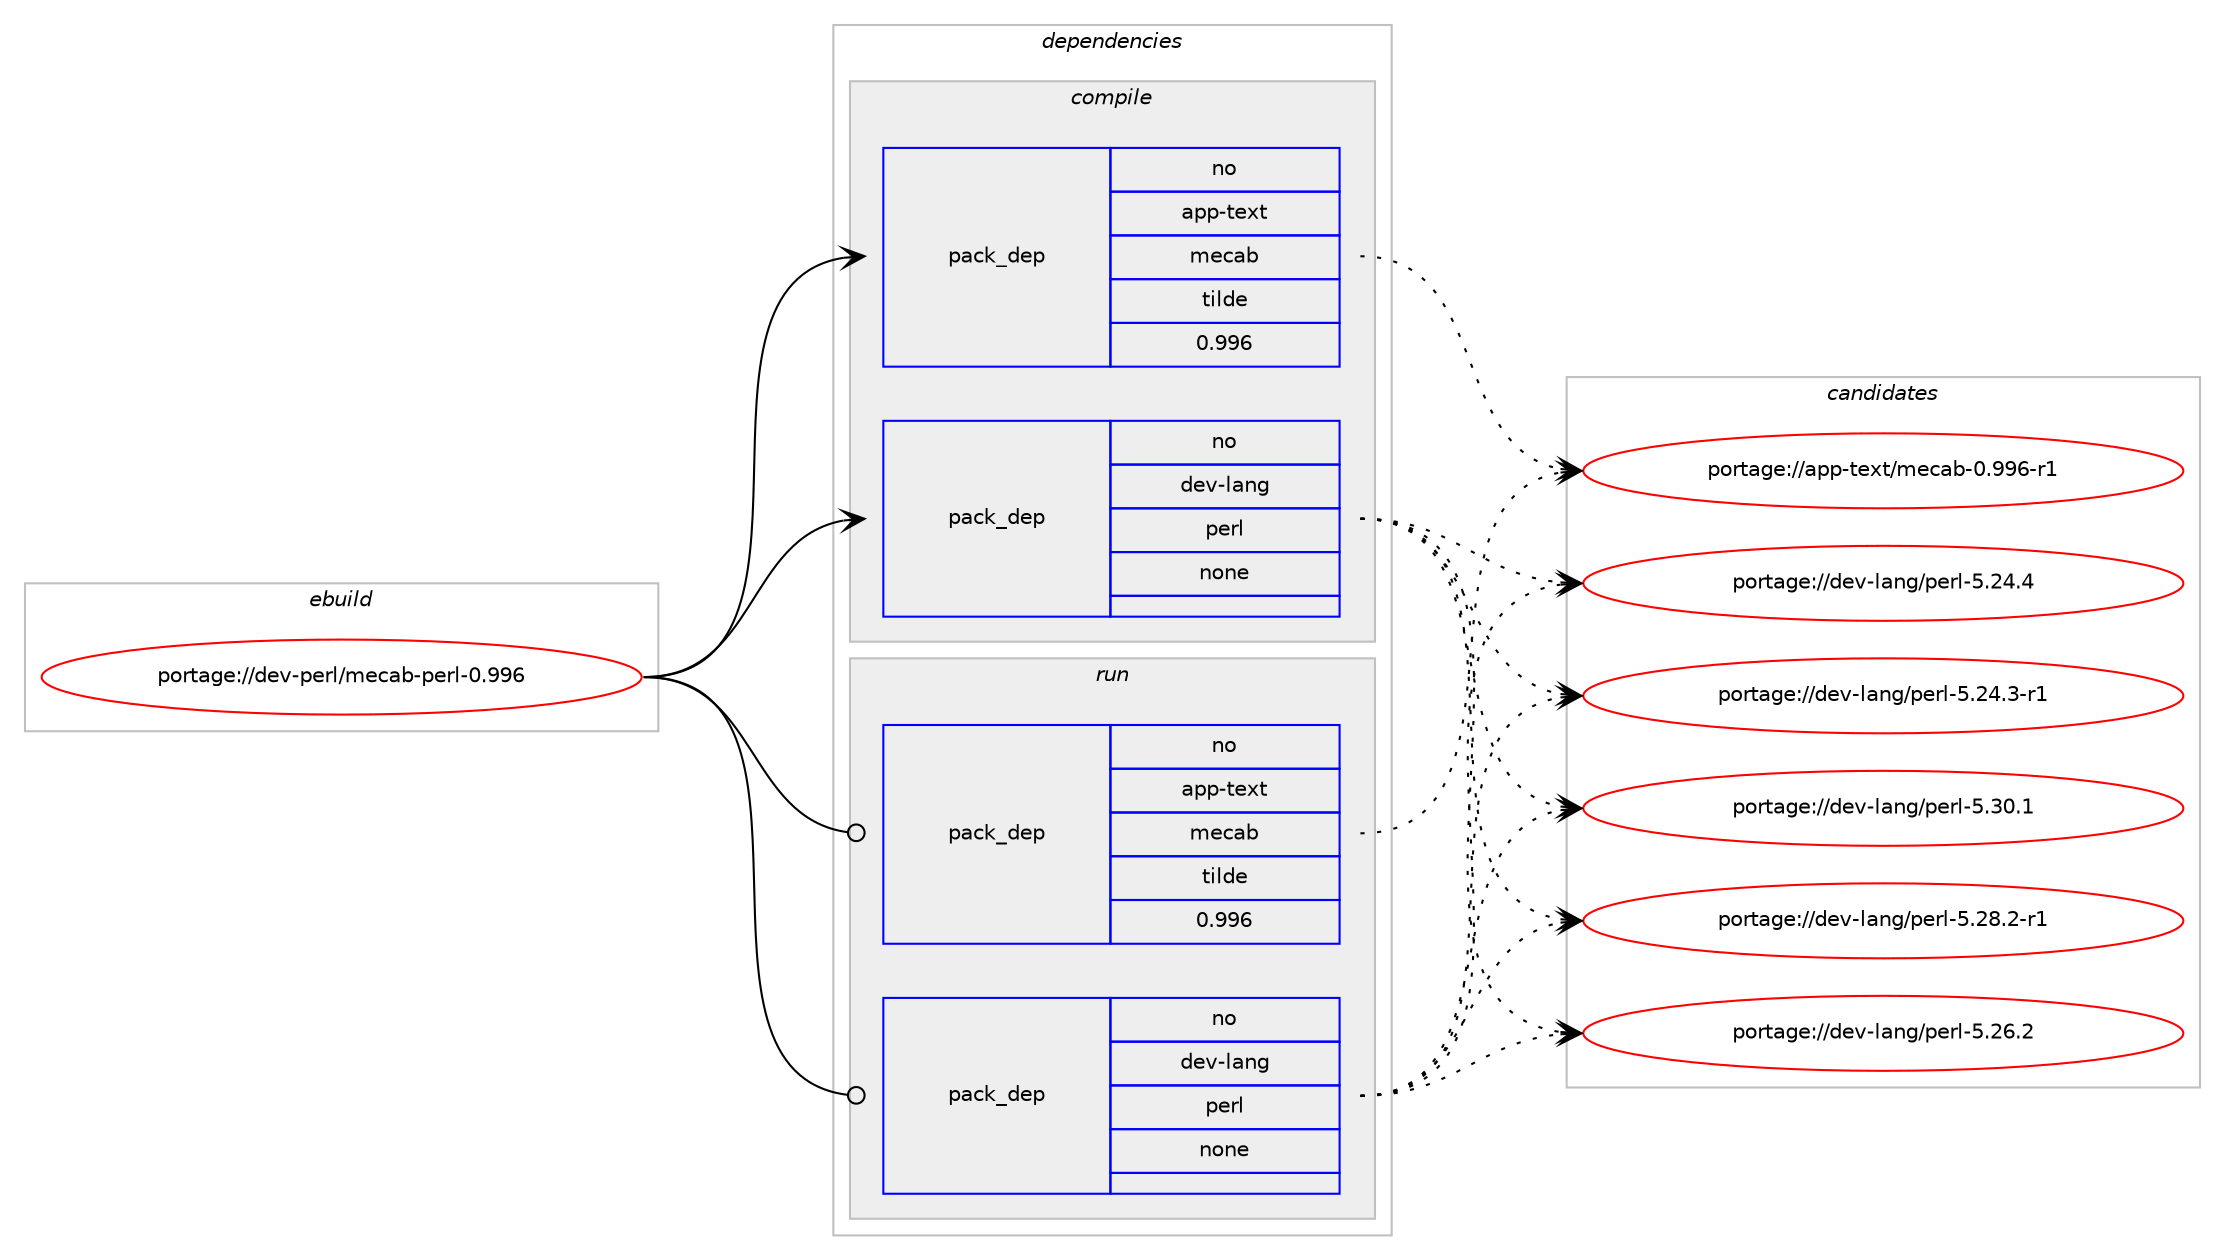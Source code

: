 digraph prolog {

# *************
# Graph options
# *************

newrank=true;
concentrate=true;
compound=true;
graph [rankdir=LR,fontname=Helvetica,fontsize=10,ranksep=1.5];#, ranksep=2.5, nodesep=0.2];
edge  [arrowhead=vee];
node  [fontname=Helvetica,fontsize=10];

# **********
# The ebuild
# **********

subgraph cluster_leftcol {
color=gray;
label=<<i>ebuild</i>>;
id [label="portage://dev-perl/mecab-perl-0.996", color=red, width=4, href="../dev-perl/mecab-perl-0.996.svg"];
}

# ****************
# The dependencies
# ****************

subgraph cluster_midcol {
color=gray;
label=<<i>dependencies</i>>;
subgraph cluster_compile {
fillcolor="#eeeeee";
style=filled;
label=<<i>compile</i>>;
subgraph pack351967 {
dependency478155 [label=<<TABLE BORDER="0" CELLBORDER="1" CELLSPACING="0" CELLPADDING="4" WIDTH="220"><TR><TD ROWSPAN="6" CELLPADDING="30">pack_dep</TD></TR><TR><TD WIDTH="110">no</TD></TR><TR><TD>app-text</TD></TR><TR><TD>mecab</TD></TR><TR><TD>tilde</TD></TR><TR><TD>0.996</TD></TR></TABLE>>, shape=none, color=blue];
}
id:e -> dependency478155:w [weight=20,style="solid",arrowhead="vee"];
subgraph pack351968 {
dependency478156 [label=<<TABLE BORDER="0" CELLBORDER="1" CELLSPACING="0" CELLPADDING="4" WIDTH="220"><TR><TD ROWSPAN="6" CELLPADDING="30">pack_dep</TD></TR><TR><TD WIDTH="110">no</TD></TR><TR><TD>dev-lang</TD></TR><TR><TD>perl</TD></TR><TR><TD>none</TD></TR><TR><TD></TD></TR></TABLE>>, shape=none, color=blue];
}
id:e -> dependency478156:w [weight=20,style="solid",arrowhead="vee"];
}
subgraph cluster_compileandrun {
fillcolor="#eeeeee";
style=filled;
label=<<i>compile and run</i>>;
}
subgraph cluster_run {
fillcolor="#eeeeee";
style=filled;
label=<<i>run</i>>;
subgraph pack351969 {
dependency478157 [label=<<TABLE BORDER="0" CELLBORDER="1" CELLSPACING="0" CELLPADDING="4" WIDTH="220"><TR><TD ROWSPAN="6" CELLPADDING="30">pack_dep</TD></TR><TR><TD WIDTH="110">no</TD></TR><TR><TD>app-text</TD></TR><TR><TD>mecab</TD></TR><TR><TD>tilde</TD></TR><TR><TD>0.996</TD></TR></TABLE>>, shape=none, color=blue];
}
id:e -> dependency478157:w [weight=20,style="solid",arrowhead="odot"];
subgraph pack351970 {
dependency478158 [label=<<TABLE BORDER="0" CELLBORDER="1" CELLSPACING="0" CELLPADDING="4" WIDTH="220"><TR><TD ROWSPAN="6" CELLPADDING="30">pack_dep</TD></TR><TR><TD WIDTH="110">no</TD></TR><TR><TD>dev-lang</TD></TR><TR><TD>perl</TD></TR><TR><TD>none</TD></TR><TR><TD></TD></TR></TABLE>>, shape=none, color=blue];
}
id:e -> dependency478158:w [weight=20,style="solid",arrowhead="odot"];
}
}

# **************
# The candidates
# **************

subgraph cluster_choices {
rank=same;
color=gray;
label=<<i>candidates</i>>;

subgraph choice351967 {
color=black;
nodesep=1;
choice9711211245116101120116471091019997984548465757544511449 [label="portage://app-text/mecab-0.996-r1", color=red, width=4,href="../app-text/mecab-0.996-r1.svg"];
dependency478155:e -> choice9711211245116101120116471091019997984548465757544511449:w [style=dotted,weight="100"];
}
subgraph choice351968 {
color=black;
nodesep=1;
choice10010111845108971101034711210111410845534651484649 [label="portage://dev-lang/perl-5.30.1", color=red, width=4,href="../dev-lang/perl-5.30.1.svg"];
choice100101118451089711010347112101114108455346505646504511449 [label="portage://dev-lang/perl-5.28.2-r1", color=red, width=4,href="../dev-lang/perl-5.28.2-r1.svg"];
choice10010111845108971101034711210111410845534650544650 [label="portage://dev-lang/perl-5.26.2", color=red, width=4,href="../dev-lang/perl-5.26.2.svg"];
choice10010111845108971101034711210111410845534650524652 [label="portage://dev-lang/perl-5.24.4", color=red, width=4,href="../dev-lang/perl-5.24.4.svg"];
choice100101118451089711010347112101114108455346505246514511449 [label="portage://dev-lang/perl-5.24.3-r1", color=red, width=4,href="../dev-lang/perl-5.24.3-r1.svg"];
dependency478156:e -> choice10010111845108971101034711210111410845534651484649:w [style=dotted,weight="100"];
dependency478156:e -> choice100101118451089711010347112101114108455346505646504511449:w [style=dotted,weight="100"];
dependency478156:e -> choice10010111845108971101034711210111410845534650544650:w [style=dotted,weight="100"];
dependency478156:e -> choice10010111845108971101034711210111410845534650524652:w [style=dotted,weight="100"];
dependency478156:e -> choice100101118451089711010347112101114108455346505246514511449:w [style=dotted,weight="100"];
}
subgraph choice351969 {
color=black;
nodesep=1;
choice9711211245116101120116471091019997984548465757544511449 [label="portage://app-text/mecab-0.996-r1", color=red, width=4,href="../app-text/mecab-0.996-r1.svg"];
dependency478157:e -> choice9711211245116101120116471091019997984548465757544511449:w [style=dotted,weight="100"];
}
subgraph choice351970 {
color=black;
nodesep=1;
choice10010111845108971101034711210111410845534651484649 [label="portage://dev-lang/perl-5.30.1", color=red, width=4,href="../dev-lang/perl-5.30.1.svg"];
choice100101118451089711010347112101114108455346505646504511449 [label="portage://dev-lang/perl-5.28.2-r1", color=red, width=4,href="../dev-lang/perl-5.28.2-r1.svg"];
choice10010111845108971101034711210111410845534650544650 [label="portage://dev-lang/perl-5.26.2", color=red, width=4,href="../dev-lang/perl-5.26.2.svg"];
choice10010111845108971101034711210111410845534650524652 [label="portage://dev-lang/perl-5.24.4", color=red, width=4,href="../dev-lang/perl-5.24.4.svg"];
choice100101118451089711010347112101114108455346505246514511449 [label="portage://dev-lang/perl-5.24.3-r1", color=red, width=4,href="../dev-lang/perl-5.24.3-r1.svg"];
dependency478158:e -> choice10010111845108971101034711210111410845534651484649:w [style=dotted,weight="100"];
dependency478158:e -> choice100101118451089711010347112101114108455346505646504511449:w [style=dotted,weight="100"];
dependency478158:e -> choice10010111845108971101034711210111410845534650544650:w [style=dotted,weight="100"];
dependency478158:e -> choice10010111845108971101034711210111410845534650524652:w [style=dotted,weight="100"];
dependency478158:e -> choice100101118451089711010347112101114108455346505246514511449:w [style=dotted,weight="100"];
}
}

}
